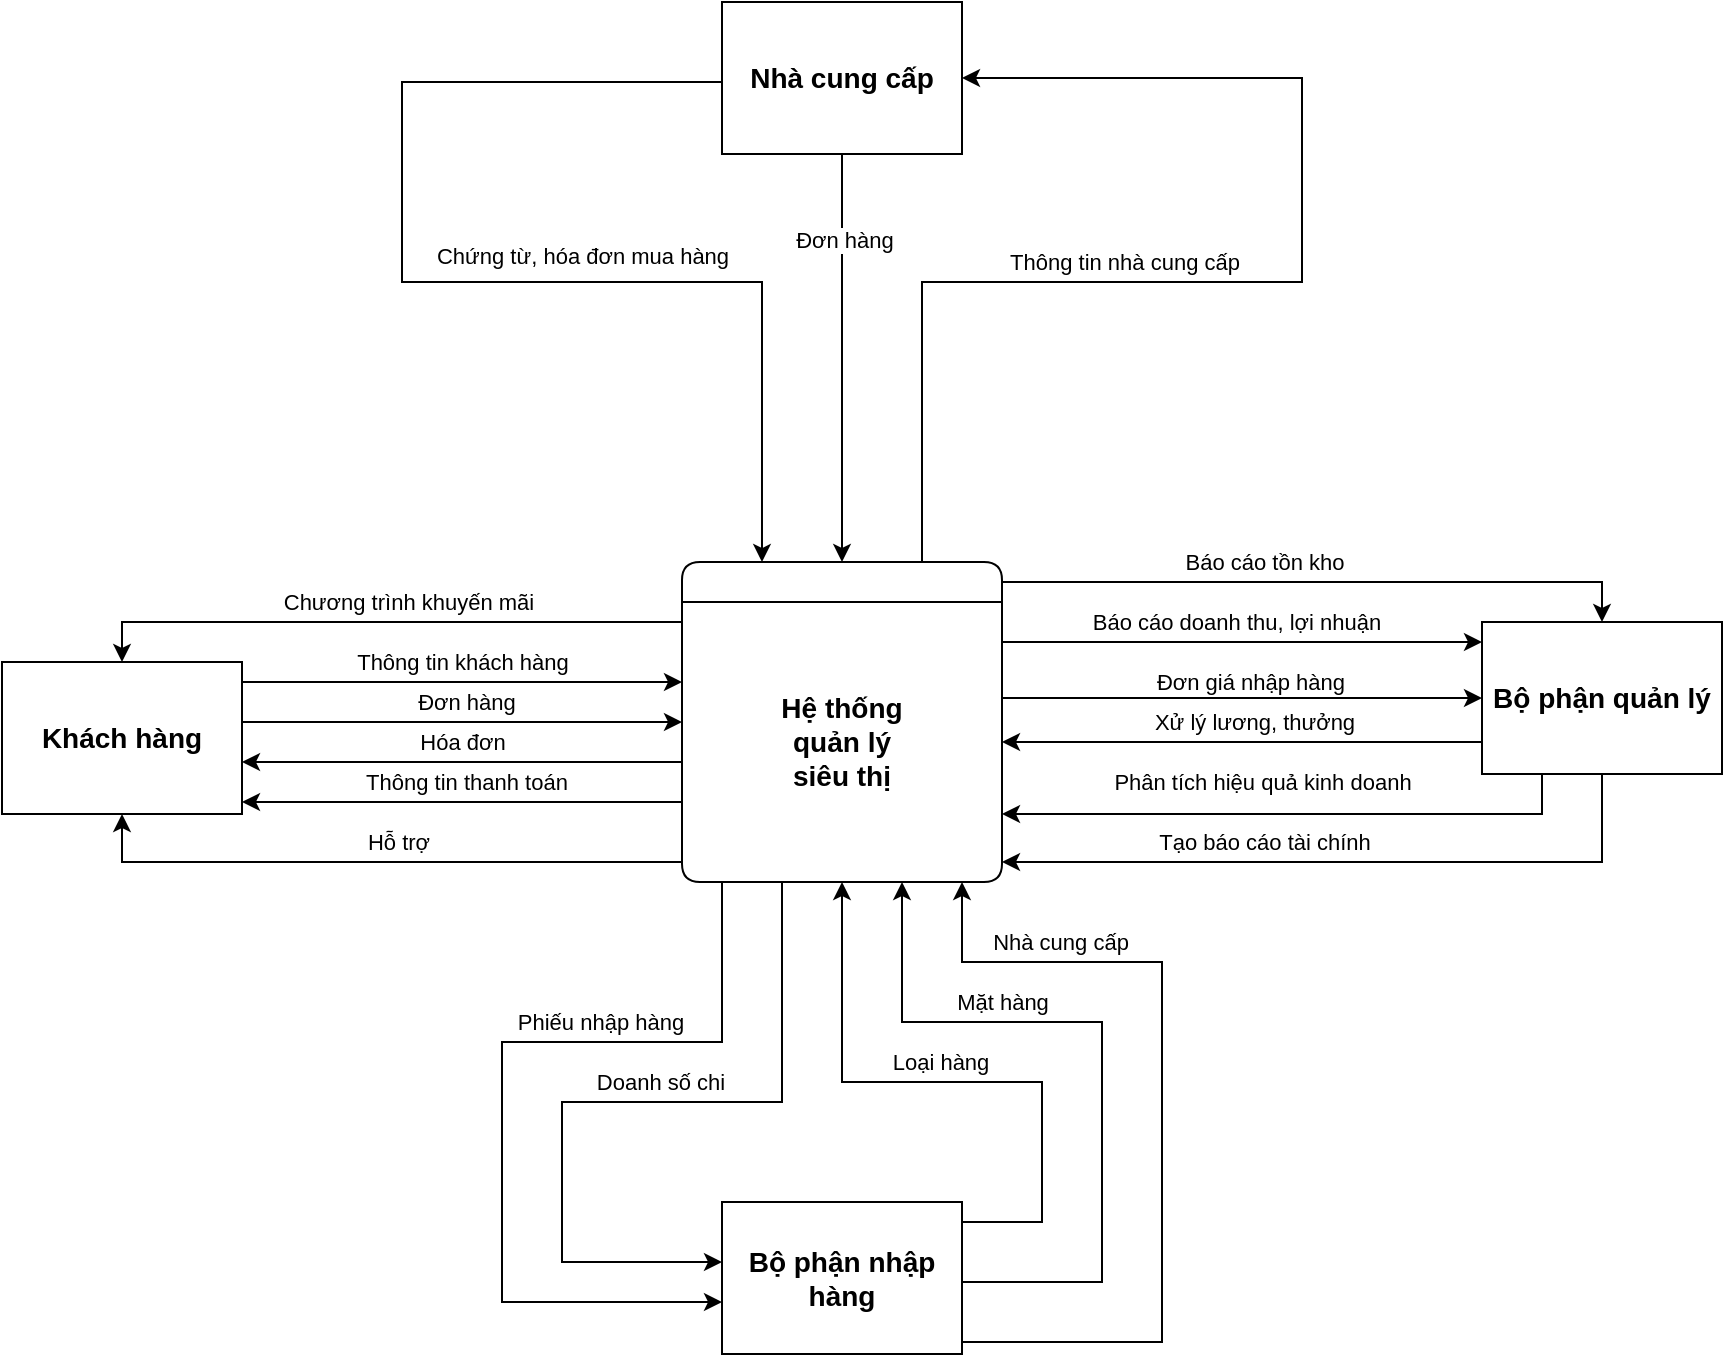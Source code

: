<mxfile version="24.7.8">
  <diagram name="Trang-1" id="UUA-LW0ybCyTI4EZqxCR">
    <mxGraphModel dx="989" dy="532" grid="1" gridSize="10" guides="1" tooltips="1" connect="1" arrows="1" fold="1" page="1" pageScale="1" pageWidth="1169" pageHeight="827" math="0" shadow="0">
      <root>
        <mxCell id="0" />
        <mxCell id="1" parent="0" />
        <mxCell id="r4HTkkbdZ0VmW0VIp5wF-8" style="edgeStyle=orthogonalEdgeStyle;rounded=0;orthogonalLoop=1;jettySize=auto;html=1;" edge="1" parent="1" source="EfGkLtAQaOSHbSjD28bd-1" target="EfGkLtAQaOSHbSjD28bd-3">
          <mxGeometry relative="1" as="geometry">
            <Array as="points">
              <mxPoint x="240" y="330" />
            </Array>
          </mxGeometry>
        </mxCell>
        <mxCell id="r4HTkkbdZ0VmW0VIp5wF-9" value="Chương trình khuyến mãi" style="edgeLabel;html=1;align=center;verticalAlign=middle;resizable=0;points=[];" vertex="1" connectable="0" parent="r4HTkkbdZ0VmW0VIp5wF-8">
          <mxGeometry x="-0.086" y="-2" relative="1" as="geometry">
            <mxPoint y="-8" as="offset" />
          </mxGeometry>
        </mxCell>
        <mxCell id="r4HTkkbdZ0VmW0VIp5wF-17" style="edgeStyle=orthogonalEdgeStyle;rounded=0;orthogonalLoop=1;jettySize=auto;html=1;" edge="1" parent="1" source="EfGkLtAQaOSHbSjD28bd-1" target="r4HTkkbdZ0VmW0VIp5wF-12">
          <mxGeometry relative="1" as="geometry">
            <Array as="points">
              <mxPoint x="640" y="160" />
              <mxPoint x="830" y="160" />
              <mxPoint x="830" y="58" />
            </Array>
          </mxGeometry>
        </mxCell>
        <mxCell id="r4HTkkbdZ0VmW0VIp5wF-18" value="Thông tin nhà cung cấp" style="edgeLabel;html=1;align=center;verticalAlign=middle;resizable=0;points=[];" vertex="1" connectable="0" parent="r4HTkkbdZ0VmW0VIp5wF-17">
          <mxGeometry x="0.517" y="-1" relative="1" as="geometry">
            <mxPoint x="-65" y="93" as="offset" />
          </mxGeometry>
        </mxCell>
        <mxCell id="r4HTkkbdZ0VmW0VIp5wF-20" style="edgeStyle=orthogonalEdgeStyle;rounded=0;orthogonalLoop=1;jettySize=auto;html=1;" edge="1" parent="1" source="EfGkLtAQaOSHbSjD28bd-1" target="r4HTkkbdZ0VmW0VIp5wF-19">
          <mxGeometry relative="1" as="geometry">
            <Array as="points">
              <mxPoint x="980" y="310" />
            </Array>
          </mxGeometry>
        </mxCell>
        <mxCell id="r4HTkkbdZ0VmW0VIp5wF-21" value="Báo cáo tồn kho" style="edgeLabel;html=1;align=center;verticalAlign=middle;resizable=0;points=[];" vertex="1" connectable="0" parent="r4HTkkbdZ0VmW0VIp5wF-20">
          <mxGeometry x="-0.06" relative="1" as="geometry">
            <mxPoint x="-20" y="-10" as="offset" />
          </mxGeometry>
        </mxCell>
        <mxCell id="EfGkLtAQaOSHbSjD28bd-1" value="" style="swimlane;fontStyle=0;childLayout=stackLayout;horizontal=1;startSize=20;fillColor=#ffffff;horizontalStack=0;resizeParent=1;resizeParentMax=0;resizeLast=0;collapsible=0;marginBottom=0;swimlaneFillColor=#ffffff;rounded=1;" parent="1" vertex="1">
          <mxGeometry x="520" y="300" width="160" height="160" as="geometry" />
        </mxCell>
        <mxCell id="EfGkLtAQaOSHbSjD28bd-2" value="&lt;font style=&quot;font-size: 14px;&quot;&gt;&lt;b&gt;Hệ thống&lt;/b&gt;&lt;/font&gt;&lt;div style=&quot;font-size: 14px;&quot;&gt;&lt;font style=&quot;font-size: 14px;&quot;&gt;&lt;b&gt;quản lý&lt;/b&gt;&lt;/font&gt;&lt;/div&gt;&lt;div style=&quot;font-size: 14px;&quot;&gt;&lt;font style=&quot;font-size: 14px;&quot;&gt;&lt;b&gt;siêu thị&lt;/b&gt;&lt;/font&gt;&lt;/div&gt;" style="text;html=1;align=center;verticalAlign=middle;whiteSpace=wrap;rounded=1;" parent="EfGkLtAQaOSHbSjD28bd-1" vertex="1">
          <mxGeometry y="20" width="160" height="140" as="geometry" />
        </mxCell>
        <mxCell id="EfGkLtAQaOSHbSjD28bd-4" style="edgeStyle=orthogonalEdgeStyle;rounded=0;orthogonalLoop=1;jettySize=auto;html=1;" parent="1" source="EfGkLtAQaOSHbSjD28bd-3" target="EfGkLtAQaOSHbSjD28bd-1" edge="1">
          <mxGeometry relative="1" as="geometry">
            <Array as="points">
              <mxPoint x="410" y="360" />
              <mxPoint x="410" y="360" />
            </Array>
          </mxGeometry>
        </mxCell>
        <mxCell id="EfGkLtAQaOSHbSjD28bd-6" value="Thông tin khách hàng" style="edgeLabel;html=1;align=center;verticalAlign=middle;resizable=0;points=[];" parent="EfGkLtAQaOSHbSjD28bd-4" vertex="1" connectable="0">
          <mxGeometry x="0.127" y="2" relative="1" as="geometry">
            <mxPoint x="-14" y="-8" as="offset" />
          </mxGeometry>
        </mxCell>
        <mxCell id="r4HTkkbdZ0VmW0VIp5wF-1" style="edgeStyle=orthogonalEdgeStyle;rounded=0;orthogonalLoop=1;jettySize=auto;html=1;" edge="1" parent="1" source="EfGkLtAQaOSHbSjD28bd-3" target="EfGkLtAQaOSHbSjD28bd-1">
          <mxGeometry relative="1" as="geometry">
            <Array as="points">
              <mxPoint x="360" y="380" />
              <mxPoint x="360" y="380" />
            </Array>
          </mxGeometry>
        </mxCell>
        <mxCell id="r4HTkkbdZ0VmW0VIp5wF-2" value="Đơn hàng" style="edgeLabel;html=1;align=center;verticalAlign=middle;resizable=0;points=[];" vertex="1" connectable="0" parent="r4HTkkbdZ0VmW0VIp5wF-1">
          <mxGeometry x="0.019" y="2" relative="1" as="geometry">
            <mxPoint y="-8" as="offset" />
          </mxGeometry>
        </mxCell>
        <mxCell id="r4HTkkbdZ0VmW0VIp5wF-4" style="edgeStyle=orthogonalEdgeStyle;rounded=0;orthogonalLoop=1;jettySize=auto;html=1;" edge="1" parent="1" source="EfGkLtAQaOSHbSjD28bd-1" target="EfGkLtAQaOSHbSjD28bd-3">
          <mxGeometry relative="1" as="geometry">
            <Array as="points">
              <mxPoint x="410" y="400" />
              <mxPoint x="410" y="400" />
            </Array>
          </mxGeometry>
        </mxCell>
        <mxCell id="r4HTkkbdZ0VmW0VIp5wF-5" value="Hóa đơn" style="edgeLabel;html=1;align=center;verticalAlign=middle;resizable=0;points=[];" vertex="1" connectable="0" parent="r4HTkkbdZ0VmW0VIp5wF-4">
          <mxGeometry x="-0.001" relative="1" as="geometry">
            <mxPoint y="-10" as="offset" />
          </mxGeometry>
        </mxCell>
        <mxCell id="r4HTkkbdZ0VmW0VIp5wF-10" style="edgeStyle=orthogonalEdgeStyle;rounded=0;orthogonalLoop=1;jettySize=auto;html=1;entryX=0.5;entryY=1;entryDx=0;entryDy=0;" edge="1" parent="1" source="EfGkLtAQaOSHbSjD28bd-1" target="EfGkLtAQaOSHbSjD28bd-3">
          <mxGeometry relative="1" as="geometry">
            <Array as="points">
              <mxPoint x="240" y="450" />
            </Array>
          </mxGeometry>
        </mxCell>
        <mxCell id="r4HTkkbdZ0VmW0VIp5wF-11" value="Hỗ trợ" style="edgeLabel;html=1;align=center;verticalAlign=middle;resizable=0;points=[];" vertex="1" connectable="0" parent="r4HTkkbdZ0VmW0VIp5wF-10">
          <mxGeometry x="0.034" y="1" relative="1" as="geometry">
            <mxPoint x="15" y="-11" as="offset" />
          </mxGeometry>
        </mxCell>
        <mxCell id="EfGkLtAQaOSHbSjD28bd-3" value="&lt;font style=&quot;font-size: 14px;&quot;&gt;&lt;b&gt;Khách hàng&lt;/b&gt;&lt;/font&gt;" style="rounded=0;whiteSpace=wrap;html=1;" parent="1" vertex="1">
          <mxGeometry x="180" y="350" width="120" height="76" as="geometry" />
        </mxCell>
        <mxCell id="r4HTkkbdZ0VmW0VIp5wF-6" style="edgeStyle=orthogonalEdgeStyle;rounded=0;orthogonalLoop=1;jettySize=auto;html=1;" edge="1" parent="1" source="EfGkLtAQaOSHbSjD28bd-1" target="EfGkLtAQaOSHbSjD28bd-3">
          <mxGeometry relative="1" as="geometry">
            <Array as="points">
              <mxPoint x="420" y="420" />
              <mxPoint x="420" y="420" />
            </Array>
          </mxGeometry>
        </mxCell>
        <mxCell id="r4HTkkbdZ0VmW0VIp5wF-7" value="Thông tin thanh toán" style="edgeLabel;html=1;align=center;verticalAlign=middle;resizable=0;points=[];" vertex="1" connectable="0" parent="r4HTkkbdZ0VmW0VIp5wF-6">
          <mxGeometry x="-0.013" y="1" relative="1" as="geometry">
            <mxPoint y="-11" as="offset" />
          </mxGeometry>
        </mxCell>
        <mxCell id="r4HTkkbdZ0VmW0VIp5wF-13" style="edgeStyle=orthogonalEdgeStyle;rounded=0;orthogonalLoop=1;jettySize=auto;html=1;exitX=0.75;exitY=1;exitDx=0;exitDy=0;" edge="1" parent="1" source="r4HTkkbdZ0VmW0VIp5wF-12" target="EfGkLtAQaOSHbSjD28bd-1">
          <mxGeometry relative="1" as="geometry">
            <Array as="points">
              <mxPoint x="600" y="96" />
            </Array>
          </mxGeometry>
        </mxCell>
        <mxCell id="r4HTkkbdZ0VmW0VIp5wF-14" value="Đơn hàng" style="edgeLabel;html=1;align=center;verticalAlign=middle;resizable=0;points=[];" vertex="1" connectable="0" parent="r4HTkkbdZ0VmW0VIp5wF-13">
          <mxGeometry x="-0.298" y="1" relative="1" as="geometry">
            <mxPoint y="-9" as="offset" />
          </mxGeometry>
        </mxCell>
        <mxCell id="r4HTkkbdZ0VmW0VIp5wF-15" style="edgeStyle=orthogonalEdgeStyle;rounded=0;orthogonalLoop=1;jettySize=auto;html=1;" edge="1" parent="1">
          <mxGeometry relative="1" as="geometry">
            <mxPoint x="540.03" y="60" as="sourcePoint" />
            <mxPoint x="559.996" y="300.0" as="targetPoint" />
            <Array as="points">
              <mxPoint x="380" y="60" />
              <mxPoint x="380" y="160" />
              <mxPoint x="560" y="160" />
            </Array>
          </mxGeometry>
        </mxCell>
        <mxCell id="r4HTkkbdZ0VmW0VIp5wF-16" value="Chứng từ, hóa đơn mua hàng" style="edgeLabel;html=1;align=center;verticalAlign=middle;resizable=0;points=[];" vertex="1" connectable="0" parent="r4HTkkbdZ0VmW0VIp5wF-15">
          <mxGeometry x="-0.008" y="1" relative="1" as="geometry">
            <mxPoint x="62" y="-12" as="offset" />
          </mxGeometry>
        </mxCell>
        <mxCell id="r4HTkkbdZ0VmW0VIp5wF-12" value="&lt;font style=&quot;font-size: 14px;&quot;&gt;&lt;b&gt;Nhà cung cấp&lt;/b&gt;&lt;/font&gt;" style="rounded=0;whiteSpace=wrap;html=1;" vertex="1" parent="1">
          <mxGeometry x="540" y="20" width="120" height="76" as="geometry" />
        </mxCell>
        <mxCell id="r4HTkkbdZ0VmW0VIp5wF-22" style="edgeStyle=orthogonalEdgeStyle;rounded=0;orthogonalLoop=1;jettySize=auto;html=1;" edge="1" parent="1" source="EfGkLtAQaOSHbSjD28bd-1" target="r4HTkkbdZ0VmW0VIp5wF-19">
          <mxGeometry relative="1" as="geometry">
            <Array as="points">
              <mxPoint x="810" y="340" />
              <mxPoint x="810" y="340" />
            </Array>
          </mxGeometry>
        </mxCell>
        <mxCell id="r4HTkkbdZ0VmW0VIp5wF-27" value="Báo cáo doanh thu, lợi nhuận" style="edgeLabel;html=1;align=center;verticalAlign=middle;resizable=0;points=[];" vertex="1" connectable="0" parent="r4HTkkbdZ0VmW0VIp5wF-22">
          <mxGeometry x="-0.025" y="2" relative="1" as="geometry">
            <mxPoint y="-8" as="offset" />
          </mxGeometry>
        </mxCell>
        <mxCell id="r4HTkkbdZ0VmW0VIp5wF-23" style="edgeStyle=orthogonalEdgeStyle;rounded=0;orthogonalLoop=1;jettySize=auto;html=1;entryX=0;entryY=0.5;entryDx=0;entryDy=0;" edge="1" parent="1" source="EfGkLtAQaOSHbSjD28bd-1" target="r4HTkkbdZ0VmW0VIp5wF-19">
          <mxGeometry relative="1" as="geometry">
            <Array as="points">
              <mxPoint x="740" y="368" />
              <mxPoint x="740" y="368" />
            </Array>
          </mxGeometry>
        </mxCell>
        <mxCell id="r4HTkkbdZ0VmW0VIp5wF-28" value="Đơn giá nhập hàng" style="edgeLabel;html=1;align=center;verticalAlign=middle;resizable=0;points=[];" vertex="1" connectable="0" parent="r4HTkkbdZ0VmW0VIp5wF-23">
          <mxGeometry x="0.028" y="1" relative="1" as="geometry">
            <mxPoint y="-7" as="offset" />
          </mxGeometry>
        </mxCell>
        <mxCell id="r4HTkkbdZ0VmW0VIp5wF-24" style="edgeStyle=orthogonalEdgeStyle;rounded=0;orthogonalLoop=1;jettySize=auto;html=1;exitX=0;exitY=0.75;exitDx=0;exitDy=0;" edge="1" parent="1" source="r4HTkkbdZ0VmW0VIp5wF-19" target="EfGkLtAQaOSHbSjD28bd-1">
          <mxGeometry relative="1" as="geometry">
            <Array as="points">
              <mxPoint x="920" y="390" />
            </Array>
          </mxGeometry>
        </mxCell>
        <mxCell id="r4HTkkbdZ0VmW0VIp5wF-29" value="Xử lý lương, thưởng" style="edgeLabel;html=1;align=center;verticalAlign=middle;resizable=0;points=[];" vertex="1" connectable="0" parent="r4HTkkbdZ0VmW0VIp5wF-24">
          <mxGeometry x="-0.039" y="1" relative="1" as="geometry">
            <mxPoint y="-11" as="offset" />
          </mxGeometry>
        </mxCell>
        <mxCell id="r4HTkkbdZ0VmW0VIp5wF-25" style="edgeStyle=orthogonalEdgeStyle;rounded=0;orthogonalLoop=1;jettySize=auto;html=1;exitX=0.25;exitY=1;exitDx=0;exitDy=0;" edge="1" parent="1" source="r4HTkkbdZ0VmW0VIp5wF-19" target="EfGkLtAQaOSHbSjD28bd-1">
          <mxGeometry relative="1" as="geometry">
            <Array as="points">
              <mxPoint x="950" y="426" />
            </Array>
          </mxGeometry>
        </mxCell>
        <mxCell id="r4HTkkbdZ0VmW0VIp5wF-30" value="Phân tích hiệu quả kinh doanh" style="edgeLabel;html=1;align=center;verticalAlign=middle;resizable=0;points=[];" vertex="1" connectable="0" parent="r4HTkkbdZ0VmW0VIp5wF-25">
          <mxGeometry x="0.082" y="-1" relative="1" as="geometry">
            <mxPoint x="-3" y="-15" as="offset" />
          </mxGeometry>
        </mxCell>
        <mxCell id="r4HTkkbdZ0VmW0VIp5wF-26" style="edgeStyle=orthogonalEdgeStyle;rounded=0;orthogonalLoop=1;jettySize=auto;html=1;exitX=0.5;exitY=1;exitDx=0;exitDy=0;" edge="1" parent="1" source="r4HTkkbdZ0VmW0VIp5wF-19" target="EfGkLtAQaOSHbSjD28bd-1">
          <mxGeometry relative="1" as="geometry">
            <Array as="points">
              <mxPoint x="980" y="450" />
            </Array>
          </mxGeometry>
        </mxCell>
        <mxCell id="r4HTkkbdZ0VmW0VIp5wF-31" value="Tạo báo cáo tài chính" style="edgeLabel;html=1;align=center;verticalAlign=middle;resizable=0;points=[];" vertex="1" connectable="0" parent="r4HTkkbdZ0VmW0VIp5wF-26">
          <mxGeometry x="0.23" y="-1" relative="1" as="geometry">
            <mxPoint x="-2" y="-9" as="offset" />
          </mxGeometry>
        </mxCell>
        <mxCell id="r4HTkkbdZ0VmW0VIp5wF-19" value="&lt;font style=&quot;font-size: 14px;&quot;&gt;&lt;b&gt;Bộ phận quản lý&lt;/b&gt;&lt;/font&gt;" style="rounded=0;whiteSpace=wrap;html=1;" vertex="1" parent="1">
          <mxGeometry x="920" y="330" width="120" height="76" as="geometry" />
        </mxCell>
        <mxCell id="r4HTkkbdZ0VmW0VIp5wF-35" style="edgeStyle=orthogonalEdgeStyle;rounded=0;orthogonalLoop=1;jettySize=auto;html=1;exitX=1;exitY=0.25;exitDx=0;exitDy=0;" edge="1" parent="1" source="r4HTkkbdZ0VmW0VIp5wF-32" target="EfGkLtAQaOSHbSjD28bd-1">
          <mxGeometry relative="1" as="geometry">
            <Array as="points">
              <mxPoint x="660" y="630" />
              <mxPoint x="700" y="630" />
              <mxPoint x="700" y="560" />
              <mxPoint x="600" y="560" />
            </Array>
          </mxGeometry>
        </mxCell>
        <mxCell id="r4HTkkbdZ0VmW0VIp5wF-40" value="Loại hàng" style="edgeLabel;html=1;align=center;verticalAlign=middle;resizable=0;points=[];" vertex="1" connectable="0" parent="r4HTkkbdZ0VmW0VIp5wF-35">
          <mxGeometry x="0.066" y="-2" relative="1" as="geometry">
            <mxPoint y="-8" as="offset" />
          </mxGeometry>
        </mxCell>
        <mxCell id="r4HTkkbdZ0VmW0VIp5wF-36" style="edgeStyle=orthogonalEdgeStyle;rounded=0;orthogonalLoop=1;jettySize=auto;html=1;exitX=1;exitY=0.5;exitDx=0;exitDy=0;" edge="1" parent="1" source="r4HTkkbdZ0VmW0VIp5wF-32" target="EfGkLtAQaOSHbSjD28bd-1">
          <mxGeometry relative="1" as="geometry">
            <Array as="points">
              <mxPoint x="660" y="660" />
              <mxPoint x="730" y="660" />
              <mxPoint x="730" y="530" />
              <mxPoint x="630" y="530" />
            </Array>
          </mxGeometry>
        </mxCell>
        <mxCell id="r4HTkkbdZ0VmW0VIp5wF-39" value="Mặt hàng" style="edgeLabel;html=1;align=center;verticalAlign=middle;resizable=0;points=[];" vertex="1" connectable="0" parent="r4HTkkbdZ0VmW0VIp5wF-36">
          <mxGeometry x="0.366" y="-2" relative="1" as="geometry">
            <mxPoint x="2" y="-8" as="offset" />
          </mxGeometry>
        </mxCell>
        <mxCell id="r4HTkkbdZ0VmW0VIp5wF-37" style="edgeStyle=orthogonalEdgeStyle;rounded=0;orthogonalLoop=1;jettySize=auto;html=1;" edge="1" parent="1" source="r4HTkkbdZ0VmW0VIp5wF-32" target="EfGkLtAQaOSHbSjD28bd-1">
          <mxGeometry relative="1" as="geometry">
            <Array as="points">
              <mxPoint x="760" y="690" />
              <mxPoint x="760" y="500" />
              <mxPoint x="660" y="500" />
            </Array>
          </mxGeometry>
        </mxCell>
        <mxCell id="r4HTkkbdZ0VmW0VIp5wF-38" value="Nhà cung cấp" style="edgeLabel;html=1;align=center;verticalAlign=middle;resizable=0;points=[];" vertex="1" connectable="0" parent="r4HTkkbdZ0VmW0VIp5wF-37">
          <mxGeometry x="0.589" relative="1" as="geometry">
            <mxPoint y="-10" as="offset" />
          </mxGeometry>
        </mxCell>
        <mxCell id="r4HTkkbdZ0VmW0VIp5wF-41" style="edgeStyle=orthogonalEdgeStyle;rounded=0;orthogonalLoop=1;jettySize=auto;html=1;" edge="1" parent="1" source="EfGkLtAQaOSHbSjD28bd-1" target="r4HTkkbdZ0VmW0VIp5wF-32">
          <mxGeometry relative="1" as="geometry">
            <Array as="points">
              <mxPoint x="570" y="570" />
              <mxPoint x="460" y="570" />
              <mxPoint x="460" y="650" />
            </Array>
          </mxGeometry>
        </mxCell>
        <mxCell id="r4HTkkbdZ0VmW0VIp5wF-42" value="Doanh số chi" style="edgeLabel;html=1;align=center;verticalAlign=middle;resizable=0;points=[];" vertex="1" connectable="0" parent="r4HTkkbdZ0VmW0VIp5wF-41">
          <mxGeometry x="-0.099" relative="1" as="geometry">
            <mxPoint y="-10" as="offset" />
          </mxGeometry>
        </mxCell>
        <mxCell id="r4HTkkbdZ0VmW0VIp5wF-32" value="&lt;font style=&quot;font-size: 14px;&quot;&gt;&lt;b&gt;Bộ phận nhập hàng&lt;/b&gt;&lt;/font&gt;" style="rounded=0;whiteSpace=wrap;html=1;" vertex="1" parent="1">
          <mxGeometry x="540" y="620" width="120" height="76" as="geometry" />
        </mxCell>
        <mxCell id="r4HTkkbdZ0VmW0VIp5wF-33" style="edgeStyle=orthogonalEdgeStyle;rounded=0;orthogonalLoop=1;jettySize=auto;html=1;" edge="1" parent="1" source="EfGkLtAQaOSHbSjD28bd-1" target="r4HTkkbdZ0VmW0VIp5wF-32">
          <mxGeometry relative="1" as="geometry">
            <Array as="points">
              <mxPoint x="540" y="540" />
              <mxPoint x="430" y="540" />
              <mxPoint x="430" y="670" />
            </Array>
          </mxGeometry>
        </mxCell>
        <mxCell id="r4HTkkbdZ0VmW0VIp5wF-34" value="Phiếu nhập hàng" style="edgeLabel;html=1;align=center;verticalAlign=middle;resizable=0;points=[];" vertex="1" connectable="0" parent="r4HTkkbdZ0VmW0VIp5wF-33">
          <mxGeometry x="-0.342" relative="1" as="geometry">
            <mxPoint y="-10" as="offset" />
          </mxGeometry>
        </mxCell>
      </root>
    </mxGraphModel>
  </diagram>
</mxfile>
